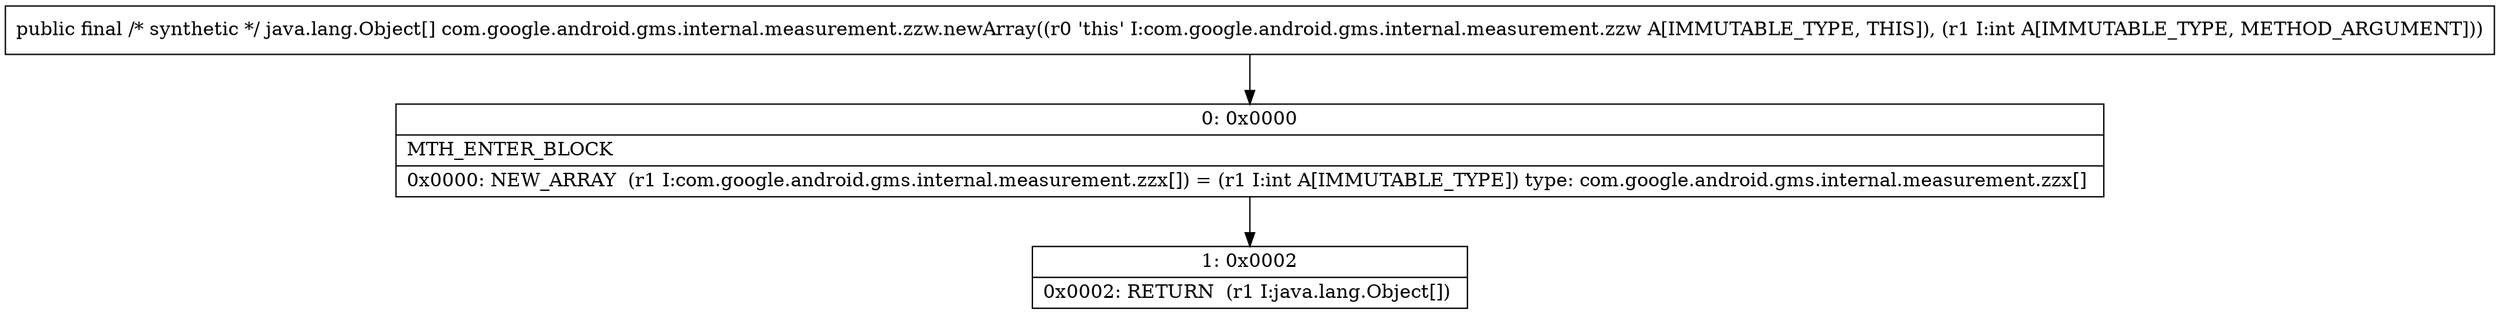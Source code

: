 digraph "CFG forcom.google.android.gms.internal.measurement.zzw.newArray(I)[Ljava\/lang\/Object;" {
Node_0 [shape=record,label="{0\:\ 0x0000|MTH_ENTER_BLOCK\l|0x0000: NEW_ARRAY  (r1 I:com.google.android.gms.internal.measurement.zzx[]) = (r1 I:int A[IMMUTABLE_TYPE]) type: com.google.android.gms.internal.measurement.zzx[] \l}"];
Node_1 [shape=record,label="{1\:\ 0x0002|0x0002: RETURN  (r1 I:java.lang.Object[]) \l}"];
MethodNode[shape=record,label="{public final \/* synthetic *\/ java.lang.Object[] com.google.android.gms.internal.measurement.zzw.newArray((r0 'this' I:com.google.android.gms.internal.measurement.zzw A[IMMUTABLE_TYPE, THIS]), (r1 I:int A[IMMUTABLE_TYPE, METHOD_ARGUMENT])) }"];
MethodNode -> Node_0;
Node_0 -> Node_1;
}

